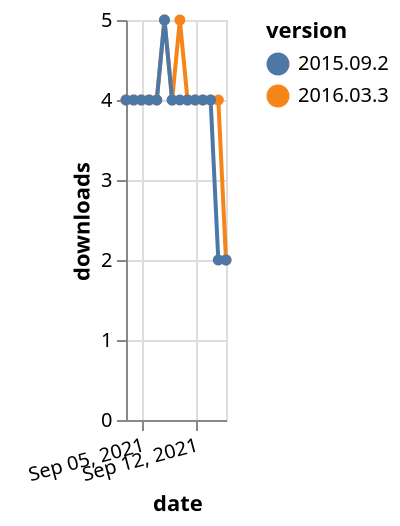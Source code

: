 {"$schema": "https://vega.github.io/schema/vega-lite/v5.json", "description": "A simple bar chart with embedded data.", "data": {"values": [{"date": "2021-09-03", "total": 6336, "delta": 4, "version": "2016.03.3"}, {"date": "2021-09-04", "total": 6340, "delta": 4, "version": "2016.03.3"}, {"date": "2021-09-05", "total": 6344, "delta": 4, "version": "2016.03.3"}, {"date": "2021-09-06", "total": 6348, "delta": 4, "version": "2016.03.3"}, {"date": "2021-09-07", "total": 6352, "delta": 4, "version": "2016.03.3"}, {"date": "2021-09-08", "total": 6357, "delta": 5, "version": "2016.03.3"}, {"date": "2021-09-09", "total": 6361, "delta": 4, "version": "2016.03.3"}, {"date": "2021-09-10", "total": 6366, "delta": 5, "version": "2016.03.3"}, {"date": "2021-09-11", "total": 6370, "delta": 4, "version": "2016.03.3"}, {"date": "2021-09-12", "total": 6374, "delta": 4, "version": "2016.03.3"}, {"date": "2021-09-13", "total": 6378, "delta": 4, "version": "2016.03.3"}, {"date": "2021-09-14", "total": 6382, "delta": 4, "version": "2016.03.3"}, {"date": "2021-09-15", "total": 6386, "delta": 4, "version": "2016.03.3"}, {"date": "2021-09-16", "total": 6388, "delta": 2, "version": "2016.03.3"}, {"date": "2021-09-03", "total": 5907, "delta": 4, "version": "2015.09.2"}, {"date": "2021-09-04", "total": 5911, "delta": 4, "version": "2015.09.2"}, {"date": "2021-09-05", "total": 5915, "delta": 4, "version": "2015.09.2"}, {"date": "2021-09-06", "total": 5919, "delta": 4, "version": "2015.09.2"}, {"date": "2021-09-07", "total": 5923, "delta": 4, "version": "2015.09.2"}, {"date": "2021-09-08", "total": 5928, "delta": 5, "version": "2015.09.2"}, {"date": "2021-09-09", "total": 5932, "delta": 4, "version": "2015.09.2"}, {"date": "2021-09-10", "total": 5936, "delta": 4, "version": "2015.09.2"}, {"date": "2021-09-11", "total": 5940, "delta": 4, "version": "2015.09.2"}, {"date": "2021-09-12", "total": 5944, "delta": 4, "version": "2015.09.2"}, {"date": "2021-09-13", "total": 5948, "delta": 4, "version": "2015.09.2"}, {"date": "2021-09-14", "total": 5952, "delta": 4, "version": "2015.09.2"}, {"date": "2021-09-15", "total": 5954, "delta": 2, "version": "2015.09.2"}, {"date": "2021-09-16", "total": 5956, "delta": 2, "version": "2015.09.2"}]}, "width": "container", "mark": {"type": "line", "point": {"filled": true}}, "encoding": {"x": {"field": "date", "type": "temporal", "timeUnit": "yearmonthdate", "title": "date", "axis": {"labelAngle": -15}}, "y": {"field": "delta", "type": "quantitative", "title": "downloads"}, "color": {"field": "version", "type": "nominal"}, "tooltip": {"field": "delta"}}}